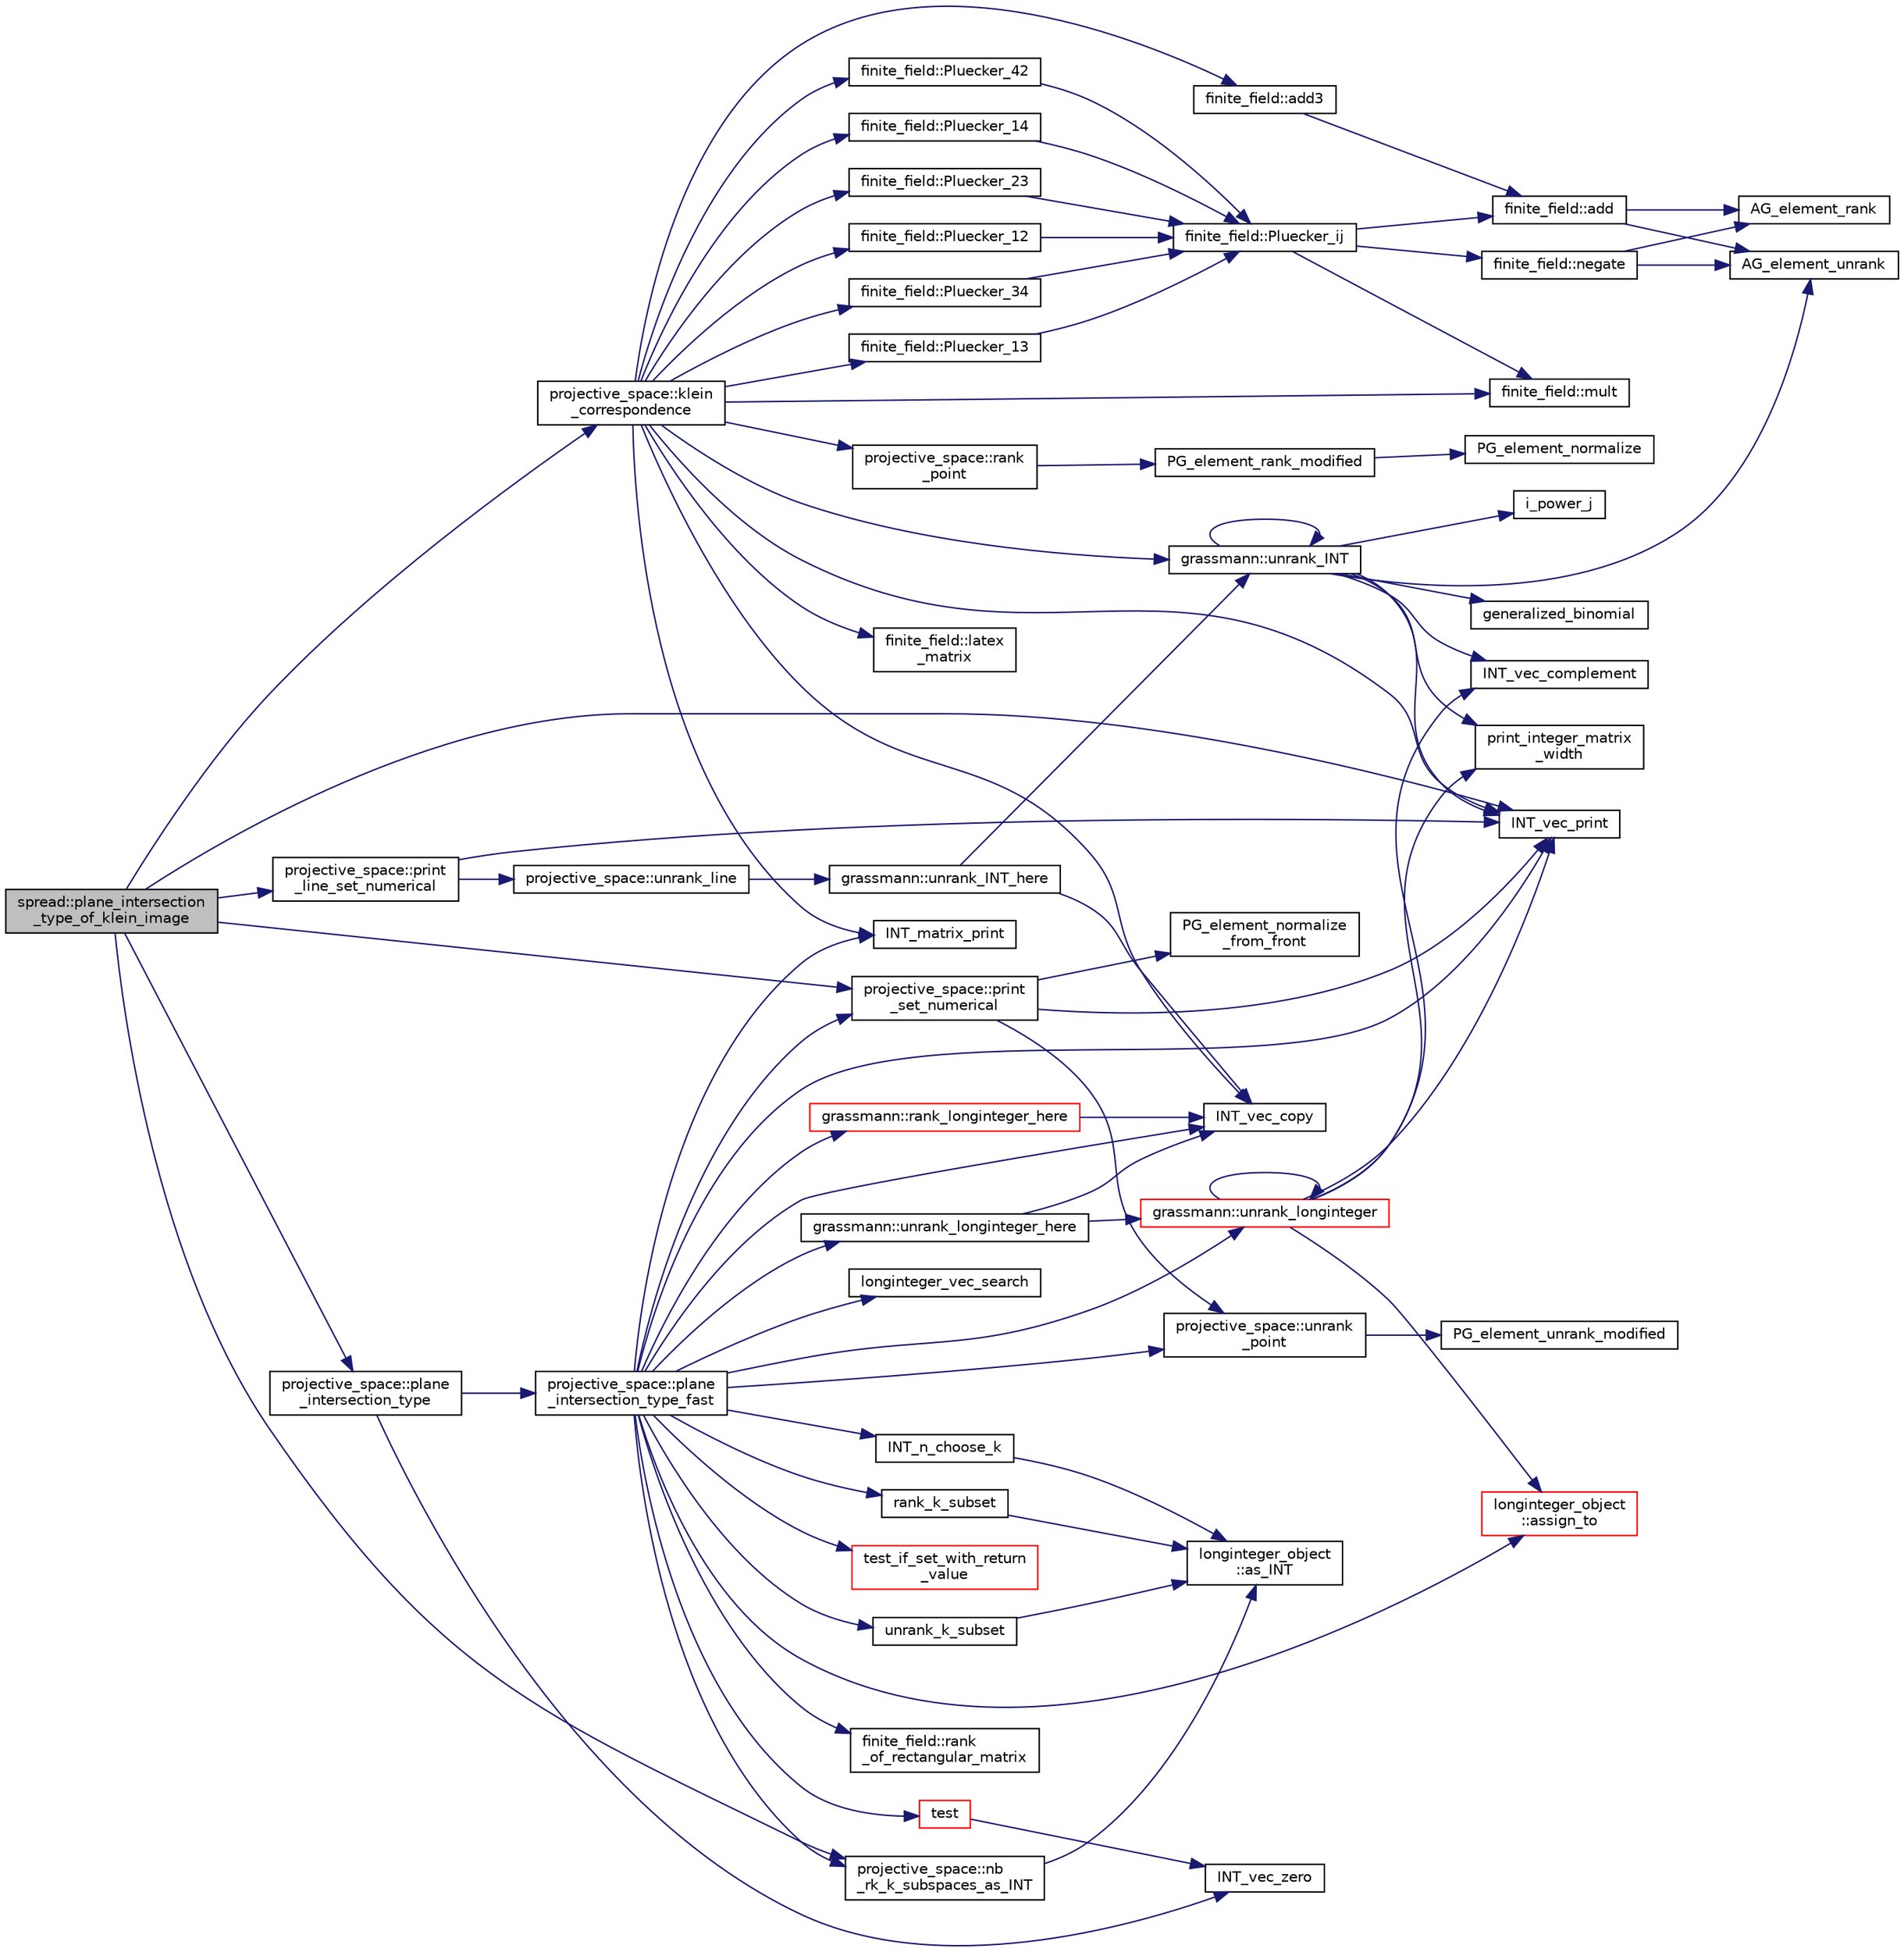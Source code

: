 digraph "spread::plane_intersection_type_of_klein_image"
{
  edge [fontname="Helvetica",fontsize="10",labelfontname="Helvetica",labelfontsize="10"];
  node [fontname="Helvetica",fontsize="10",shape=record];
  rankdir="LR";
  Node2059 [label="spread::plane_intersection\l_type_of_klein_image",height=0.2,width=0.4,color="black", fillcolor="grey75", style="filled", fontcolor="black"];
  Node2059 -> Node2060 [color="midnightblue",fontsize="10",style="solid",fontname="Helvetica"];
  Node2060 [label="projective_space::print\l_line_set_numerical",height=0.2,width=0.4,color="black", fillcolor="white", style="filled",URL="$d2/d17/classprojective__space.html#a060f17c760f893a94701a971d3cb4a64"];
  Node2060 -> Node2061 [color="midnightblue",fontsize="10",style="solid",fontname="Helvetica"];
  Node2061 [label="projective_space::unrank_line",height=0.2,width=0.4,color="black", fillcolor="white", style="filled",URL="$d2/d17/classprojective__space.html#abdc61b40bc8adc18628e1d3a1755dcae"];
  Node2061 -> Node2062 [color="midnightblue",fontsize="10",style="solid",fontname="Helvetica"];
  Node2062 [label="grassmann::unrank_INT_here",height=0.2,width=0.4,color="black", fillcolor="white", style="filled",URL="$df/d02/classgrassmann.html#aa51bb30ed0feb7ad87d500b76e0b3cbe"];
  Node2062 -> Node2063 [color="midnightblue",fontsize="10",style="solid",fontname="Helvetica"];
  Node2063 [label="grassmann::unrank_INT",height=0.2,width=0.4,color="black", fillcolor="white", style="filled",URL="$df/d02/classgrassmann.html#a32079405b95a6da2ba1420567d762d64"];
  Node2063 -> Node2064 [color="midnightblue",fontsize="10",style="solid",fontname="Helvetica"];
  Node2064 [label="generalized_binomial",height=0.2,width=0.4,color="black", fillcolor="white", style="filled",URL="$d2/d7c/combinatorics_8_c.html#a24762dc22e45175d18ec1ec1d2556ae8"];
  Node2063 -> Node2065 [color="midnightblue",fontsize="10",style="solid",fontname="Helvetica"];
  Node2065 [label="i_power_j",height=0.2,width=0.4,color="black", fillcolor="white", style="filled",URL="$de/dc5/algebra__and__number__theory_8h.html#a39b321523e8957d701618bb5cac542b5"];
  Node2063 -> Node2066 [color="midnightblue",fontsize="10",style="solid",fontname="Helvetica"];
  Node2066 [label="AG_element_unrank",height=0.2,width=0.4,color="black", fillcolor="white", style="filled",URL="$d4/d67/geometry_8h.html#a4a33b86c87b2879b97cfa1327abe2885"];
  Node2063 -> Node2067 [color="midnightblue",fontsize="10",style="solid",fontname="Helvetica"];
  Node2067 [label="INT_vec_print",height=0.2,width=0.4,color="black", fillcolor="white", style="filled",URL="$df/dbf/sajeeb_8_c.html#a79a5901af0b47dd0d694109543c027fe"];
  Node2063 -> Node2063 [color="midnightblue",fontsize="10",style="solid",fontname="Helvetica"];
  Node2063 -> Node2068 [color="midnightblue",fontsize="10",style="solid",fontname="Helvetica"];
  Node2068 [label="INT_vec_complement",height=0.2,width=0.4,color="black", fillcolor="white", style="filled",URL="$d5/db4/io__and__os_8h.html#a2a0a724647575fcd3090c763985eb81a"];
  Node2063 -> Node2069 [color="midnightblue",fontsize="10",style="solid",fontname="Helvetica"];
  Node2069 [label="print_integer_matrix\l_width",height=0.2,width=0.4,color="black", fillcolor="white", style="filled",URL="$d5/db4/io__and__os_8h.html#aa78f3e73fc2179251bd15adbcc31573f"];
  Node2062 -> Node2070 [color="midnightblue",fontsize="10",style="solid",fontname="Helvetica"];
  Node2070 [label="INT_vec_copy",height=0.2,width=0.4,color="black", fillcolor="white", style="filled",URL="$df/dbf/sajeeb_8_c.html#ac2d875e27e009af6ec04d17254d11075"];
  Node2060 -> Node2067 [color="midnightblue",fontsize="10",style="solid",fontname="Helvetica"];
  Node2059 -> Node2071 [color="midnightblue",fontsize="10",style="solid",fontname="Helvetica"];
  Node2071 [label="projective_space::klein\l_correspondence",height=0.2,width=0.4,color="black", fillcolor="white", style="filled",URL="$d2/d17/classprojective__space.html#a2712ead7fd87ca75ac227a8ade786508"];
  Node2071 -> Node2063 [color="midnightblue",fontsize="10",style="solid",fontname="Helvetica"];
  Node2071 -> Node2072 [color="midnightblue",fontsize="10",style="solid",fontname="Helvetica"];
  Node2072 [label="finite_field::latex\l_matrix",height=0.2,width=0.4,color="black", fillcolor="white", style="filled",URL="$df/d5a/classfinite__field.html#a880ac4f2543d10420ee5f85b1eaf88d7"];
  Node2071 -> Node2070 [color="midnightblue",fontsize="10",style="solid",fontname="Helvetica"];
  Node2071 -> Node2073 [color="midnightblue",fontsize="10",style="solid",fontname="Helvetica"];
  Node2073 [label="INT_matrix_print",height=0.2,width=0.4,color="black", fillcolor="white", style="filled",URL="$d5/db4/io__and__os_8h.html#afd4180a24bef3a2b584668a4eaf607ff"];
  Node2071 -> Node2074 [color="midnightblue",fontsize="10",style="solid",fontname="Helvetica"];
  Node2074 [label="finite_field::Pluecker_12",height=0.2,width=0.4,color="black", fillcolor="white", style="filled",URL="$df/d5a/classfinite__field.html#afd38a1b711e67996540c3a2ce60bef51"];
  Node2074 -> Node2075 [color="midnightblue",fontsize="10",style="solid",fontname="Helvetica"];
  Node2075 [label="finite_field::Pluecker_ij",height=0.2,width=0.4,color="black", fillcolor="white", style="filled",URL="$df/d5a/classfinite__field.html#aeb4e6aa82e386465c546cf9514247fac"];
  Node2075 -> Node2076 [color="midnightblue",fontsize="10",style="solid",fontname="Helvetica"];
  Node2076 [label="finite_field::add",height=0.2,width=0.4,color="black", fillcolor="white", style="filled",URL="$df/d5a/classfinite__field.html#a8f12328a27500f3c7be0c849ebbc9d14"];
  Node2076 -> Node2066 [color="midnightblue",fontsize="10",style="solid",fontname="Helvetica"];
  Node2076 -> Node2077 [color="midnightblue",fontsize="10",style="solid",fontname="Helvetica"];
  Node2077 [label="AG_element_rank",height=0.2,width=0.4,color="black", fillcolor="white", style="filled",URL="$d4/d67/geometry_8h.html#ab2ac908d07dd8038fd996e26bdc75c17"];
  Node2075 -> Node2078 [color="midnightblue",fontsize="10",style="solid",fontname="Helvetica"];
  Node2078 [label="finite_field::mult",height=0.2,width=0.4,color="black", fillcolor="white", style="filled",URL="$df/d5a/classfinite__field.html#a24fb5917aa6d4d656fd855b7f44a13b0"];
  Node2075 -> Node2079 [color="midnightblue",fontsize="10",style="solid",fontname="Helvetica"];
  Node2079 [label="finite_field::negate",height=0.2,width=0.4,color="black", fillcolor="white", style="filled",URL="$df/d5a/classfinite__field.html#aa9d798298f25d4a9262b5bc5f1733e31"];
  Node2079 -> Node2066 [color="midnightblue",fontsize="10",style="solid",fontname="Helvetica"];
  Node2079 -> Node2077 [color="midnightblue",fontsize="10",style="solid",fontname="Helvetica"];
  Node2071 -> Node2080 [color="midnightblue",fontsize="10",style="solid",fontname="Helvetica"];
  Node2080 [label="finite_field::Pluecker_34",height=0.2,width=0.4,color="black", fillcolor="white", style="filled",URL="$df/d5a/classfinite__field.html#ae1e05639dec98f431455e2f72072e798"];
  Node2080 -> Node2075 [color="midnightblue",fontsize="10",style="solid",fontname="Helvetica"];
  Node2071 -> Node2081 [color="midnightblue",fontsize="10",style="solid",fontname="Helvetica"];
  Node2081 [label="finite_field::Pluecker_13",height=0.2,width=0.4,color="black", fillcolor="white", style="filled",URL="$df/d5a/classfinite__field.html#ac315ae04812702f13596c5494f018cb2"];
  Node2081 -> Node2075 [color="midnightblue",fontsize="10",style="solid",fontname="Helvetica"];
  Node2071 -> Node2082 [color="midnightblue",fontsize="10",style="solid",fontname="Helvetica"];
  Node2082 [label="finite_field::Pluecker_42",height=0.2,width=0.4,color="black", fillcolor="white", style="filled",URL="$df/d5a/classfinite__field.html#a2b0513788b5ca050dac981030fb21c26"];
  Node2082 -> Node2075 [color="midnightblue",fontsize="10",style="solid",fontname="Helvetica"];
  Node2071 -> Node2083 [color="midnightblue",fontsize="10",style="solid",fontname="Helvetica"];
  Node2083 [label="finite_field::Pluecker_14",height=0.2,width=0.4,color="black", fillcolor="white", style="filled",URL="$df/d5a/classfinite__field.html#a1e1ada67ca15c73f8ad629617ce95aa2"];
  Node2083 -> Node2075 [color="midnightblue",fontsize="10",style="solid",fontname="Helvetica"];
  Node2071 -> Node2084 [color="midnightblue",fontsize="10",style="solid",fontname="Helvetica"];
  Node2084 [label="finite_field::Pluecker_23",height=0.2,width=0.4,color="black", fillcolor="white", style="filled",URL="$df/d5a/classfinite__field.html#a2e2db3bec375a4aff6fc4b04bd9df932"];
  Node2084 -> Node2075 [color="midnightblue",fontsize="10",style="solid",fontname="Helvetica"];
  Node2071 -> Node2067 [color="midnightblue",fontsize="10",style="solid",fontname="Helvetica"];
  Node2071 -> Node2078 [color="midnightblue",fontsize="10",style="solid",fontname="Helvetica"];
  Node2071 -> Node2085 [color="midnightblue",fontsize="10",style="solid",fontname="Helvetica"];
  Node2085 [label="finite_field::add3",height=0.2,width=0.4,color="black", fillcolor="white", style="filled",URL="$df/d5a/classfinite__field.html#aa3c53790ee7232f154fa43ebc46fb1f7"];
  Node2085 -> Node2076 [color="midnightblue",fontsize="10",style="solid",fontname="Helvetica"];
  Node2071 -> Node2086 [color="midnightblue",fontsize="10",style="solid",fontname="Helvetica"];
  Node2086 [label="projective_space::rank\l_point",height=0.2,width=0.4,color="black", fillcolor="white", style="filled",URL="$d2/d17/classprojective__space.html#ae99e357b4a0ada3d5dcd07e13e65326a"];
  Node2086 -> Node2087 [color="midnightblue",fontsize="10",style="solid",fontname="Helvetica"];
  Node2087 [label="PG_element_rank_modified",height=0.2,width=0.4,color="black", fillcolor="white", style="filled",URL="$d4/d67/geometry_8h.html#a9cd1a8bf5b88a038e33862f6c2c3dd36"];
  Node2087 -> Node2088 [color="midnightblue",fontsize="10",style="solid",fontname="Helvetica"];
  Node2088 [label="PG_element_normalize",height=0.2,width=0.4,color="black", fillcolor="white", style="filled",URL="$df/de4/projective_8_c.html#a5a4c3c1158bad6bab0d786c616bd0996"];
  Node2059 -> Node2067 [color="midnightblue",fontsize="10",style="solid",fontname="Helvetica"];
  Node2059 -> Node2089 [color="midnightblue",fontsize="10",style="solid",fontname="Helvetica"];
  Node2089 [label="projective_space::print\l_set_numerical",height=0.2,width=0.4,color="black", fillcolor="white", style="filled",URL="$d2/d17/classprojective__space.html#ac6ee25b30e3fbe635750d0f0924e0bba"];
  Node2089 -> Node2090 [color="midnightblue",fontsize="10",style="solid",fontname="Helvetica"];
  Node2090 [label="projective_space::unrank\l_point",height=0.2,width=0.4,color="black", fillcolor="white", style="filled",URL="$d2/d17/classprojective__space.html#a3cb7917af4c5f1590b660d4bf907e0fa"];
  Node2090 -> Node2091 [color="midnightblue",fontsize="10",style="solid",fontname="Helvetica"];
  Node2091 [label="PG_element_unrank_modified",height=0.2,width=0.4,color="black", fillcolor="white", style="filled",URL="$d4/d67/geometry_8h.html#a83ae9b605d496f6a90345303f6efae64"];
  Node2089 -> Node2067 [color="midnightblue",fontsize="10",style="solid",fontname="Helvetica"];
  Node2089 -> Node2092 [color="midnightblue",fontsize="10",style="solid",fontname="Helvetica"];
  Node2092 [label="PG_element_normalize\l_from_front",height=0.2,width=0.4,color="black", fillcolor="white", style="filled",URL="$d4/d67/geometry_8h.html#af675caf5f9975573455c8d93cb56bf95"];
  Node2059 -> Node2093 [color="midnightblue",fontsize="10",style="solid",fontname="Helvetica"];
  Node2093 [label="projective_space::nb\l_rk_k_subspaces_as_INT",height=0.2,width=0.4,color="black", fillcolor="white", style="filled",URL="$d2/d17/classprojective__space.html#a204d5a7b13f58e7a9e0f6a1f33c81c2d"];
  Node2093 -> Node2094 [color="midnightblue",fontsize="10",style="solid",fontname="Helvetica"];
  Node2094 [label="longinteger_object\l::as_INT",height=0.2,width=0.4,color="black", fillcolor="white", style="filled",URL="$dd/d7e/classlonginteger__object.html#afb992d4679a6741acc63c8bcba27971e"];
  Node2059 -> Node2095 [color="midnightblue",fontsize="10",style="solid",fontname="Helvetica"];
  Node2095 [label="projective_space::plane\l_intersection_type",height=0.2,width=0.4,color="black", fillcolor="white", style="filled",URL="$d2/d17/classprojective__space.html#a56e1a6fec768ec2e052bf609872e229b"];
  Node2095 -> Node2096 [color="midnightblue",fontsize="10",style="solid",fontname="Helvetica"];
  Node2096 [label="projective_space::plane\l_intersection_type_fast",height=0.2,width=0.4,color="black", fillcolor="white", style="filled",URL="$d2/d17/classprojective__space.html#ac67be7eb594ae22dc8f1e5235f341d2d"];
  Node2096 -> Node2089 [color="midnightblue",fontsize="10",style="solid",fontname="Helvetica"];
  Node2096 -> Node2097 [color="midnightblue",fontsize="10",style="solid",fontname="Helvetica"];
  Node2097 [label="test_if_set_with_return\l_value",height=0.2,width=0.4,color="red", fillcolor="white", style="filled",URL="$d5/de2/foundations_2data__structures_2data__structures_8h.html#ac8840ecabde4103e50ef1a7a8245d913"];
  Node2096 -> Node2093 [color="midnightblue",fontsize="10",style="solid",fontname="Helvetica"];
  Node2096 -> Node2102 [color="midnightblue",fontsize="10",style="solid",fontname="Helvetica"];
  Node2102 [label="INT_n_choose_k",height=0.2,width=0.4,color="black", fillcolor="white", style="filled",URL="$d2/d7c/combinatorics_8_c.html#aa74adc702e59feadb839f44c0aaec8f6"];
  Node2102 -> Node2094 [color="midnightblue",fontsize="10",style="solid",fontname="Helvetica"];
  Node2096 -> Node2090 [color="midnightblue",fontsize="10",style="solid",fontname="Helvetica"];
  Node2096 -> Node2073 [color="midnightblue",fontsize="10",style="solid",fontname="Helvetica"];
  Node2096 -> Node2103 [color="midnightblue",fontsize="10",style="solid",fontname="Helvetica"];
  Node2103 [label="unrank_k_subset",height=0.2,width=0.4,color="black", fillcolor="white", style="filled",URL="$d2/d7c/combinatorics_8_c.html#a709dbec12f4da5bb02b9352d45a2c77d"];
  Node2103 -> Node2094 [color="midnightblue",fontsize="10",style="solid",fontname="Helvetica"];
  Node2096 -> Node2067 [color="midnightblue",fontsize="10",style="solid",fontname="Helvetica"];
  Node2096 -> Node2070 [color="midnightblue",fontsize="10",style="solid",fontname="Helvetica"];
  Node2096 -> Node2104 [color="midnightblue",fontsize="10",style="solid",fontname="Helvetica"];
  Node2104 [label="finite_field::rank\l_of_rectangular_matrix",height=0.2,width=0.4,color="black", fillcolor="white", style="filled",URL="$df/d5a/classfinite__field.html#ac1ef22ecdf3984cfd4b652ee48eeb455"];
  Node2096 -> Node2105 [color="midnightblue",fontsize="10",style="solid",fontname="Helvetica"];
  Node2105 [label="grassmann::rank_longinteger_here",height=0.2,width=0.4,color="red", fillcolor="white", style="filled",URL="$df/d02/classgrassmann.html#a9f3af02709205bca69e61d529e921212"];
  Node2105 -> Node2070 [color="midnightblue",fontsize="10",style="solid",fontname="Helvetica"];
  Node2096 -> Node2118 [color="midnightblue",fontsize="10",style="solid",fontname="Helvetica"];
  Node2118 [label="longinteger_vec_search",height=0.2,width=0.4,color="black", fillcolor="white", style="filled",URL="$d5/de2/foundations_2data__structures_2data__structures_8h.html#a8f968f381a53d806d21ea66a97ab91c8"];
  Node2096 -> Node2119 [color="midnightblue",fontsize="10",style="solid",fontname="Helvetica"];
  Node2119 [label="longinteger_object\l::assign_to",height=0.2,width=0.4,color="red", fillcolor="white", style="filled",URL="$dd/d7e/classlonginteger__object.html#a891b9d0947bfce181245ab5cffe9482a"];
  Node2096 -> Node2120 [color="midnightblue",fontsize="10",style="solid",fontname="Helvetica"];
  Node2120 [label="grassmann::unrank_longinteger_here",height=0.2,width=0.4,color="black", fillcolor="white", style="filled",URL="$df/d02/classgrassmann.html#a0e7283e3925e266cb18b6a3557822ab9"];
  Node2120 -> Node2121 [color="midnightblue",fontsize="10",style="solid",fontname="Helvetica"];
  Node2121 [label="grassmann::unrank_longinteger",height=0.2,width=0.4,color="red", fillcolor="white", style="filled",URL="$df/d02/classgrassmann.html#aede73ec7ffd4596b9b9953f5583bdc76"];
  Node2121 -> Node2119 [color="midnightblue",fontsize="10",style="solid",fontname="Helvetica"];
  Node2121 -> Node2067 [color="midnightblue",fontsize="10",style="solid",fontname="Helvetica"];
  Node2121 -> Node2121 [color="midnightblue",fontsize="10",style="solid",fontname="Helvetica"];
  Node2121 -> Node2068 [color="midnightblue",fontsize="10",style="solid",fontname="Helvetica"];
  Node2121 -> Node2069 [color="midnightblue",fontsize="10",style="solid",fontname="Helvetica"];
  Node2120 -> Node2070 [color="midnightblue",fontsize="10",style="solid",fontname="Helvetica"];
  Node2096 -> Node2127 [color="midnightblue",fontsize="10",style="solid",fontname="Helvetica"];
  Node2127 [label="test",height=0.2,width=0.4,color="red", fillcolor="white", style="filled",URL="$d6/d90/costas_8_c.html#a19b6864eaeff2e2424ca297158651278"];
  Node2127 -> Node2128 [color="midnightblue",fontsize="10",style="solid",fontname="Helvetica"];
  Node2128 [label="INT_vec_zero",height=0.2,width=0.4,color="black", fillcolor="white", style="filled",URL="$df/dbf/sajeeb_8_c.html#aa8c9c7977203577026080f546fe4980f"];
  Node2096 -> Node2121 [color="midnightblue",fontsize="10",style="solid",fontname="Helvetica"];
  Node2096 -> Node2130 [color="midnightblue",fontsize="10",style="solid",fontname="Helvetica"];
  Node2130 [label="rank_k_subset",height=0.2,width=0.4,color="black", fillcolor="white", style="filled",URL="$d2/d7c/combinatorics_8_c.html#a8ec9127fb82ee9dfa337c897c7060a57"];
  Node2130 -> Node2094 [color="midnightblue",fontsize="10",style="solid",fontname="Helvetica"];
  Node2095 -> Node2128 [color="midnightblue",fontsize="10",style="solid",fontname="Helvetica"];
}
